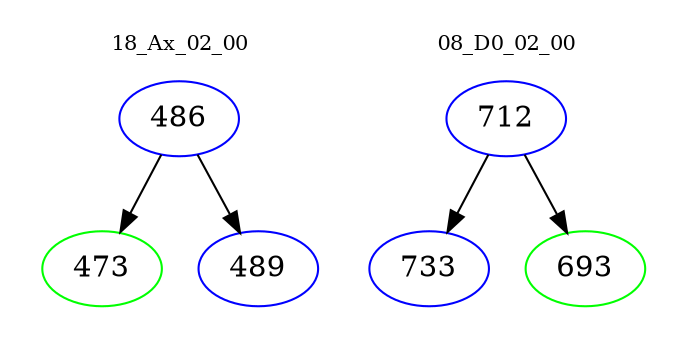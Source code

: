 digraph{
subgraph cluster_0 {
color = white
label = "18_Ax_02_00";
fontsize=10;
T0_486 [label="486", color="blue"]
T0_486 -> T0_473 [color="black"]
T0_473 [label="473", color="green"]
T0_486 -> T0_489 [color="black"]
T0_489 [label="489", color="blue"]
}
subgraph cluster_1 {
color = white
label = "08_D0_02_00";
fontsize=10;
T1_712 [label="712", color="blue"]
T1_712 -> T1_733 [color="black"]
T1_733 [label="733", color="blue"]
T1_712 -> T1_693 [color="black"]
T1_693 [label="693", color="green"]
}
}
